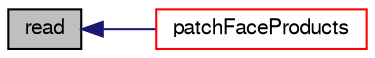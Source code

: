 digraph "read"
{
  bgcolor="transparent";
  edge [fontname="FreeSans",fontsize="10",labelfontname="FreeSans",labelfontsize="10"];
  node [fontname="FreeSans",fontsize="10",shape=record];
  rankdir="LR";
  Node958 [label="read",height=0.2,width=0.4,color="black", fillcolor="grey75", style="filled", fontcolor="black"];
  Node958 -> Node959 [dir="back",color="midnightblue",fontsize="10",style="solid",fontname="FreeSans"];
  Node959 [label="patchFaceProducts",height=0.2,width=0.4,color="red",URL="$a30134.html#a1880727b2076469eeb2ba7698b6c9572"];
}

